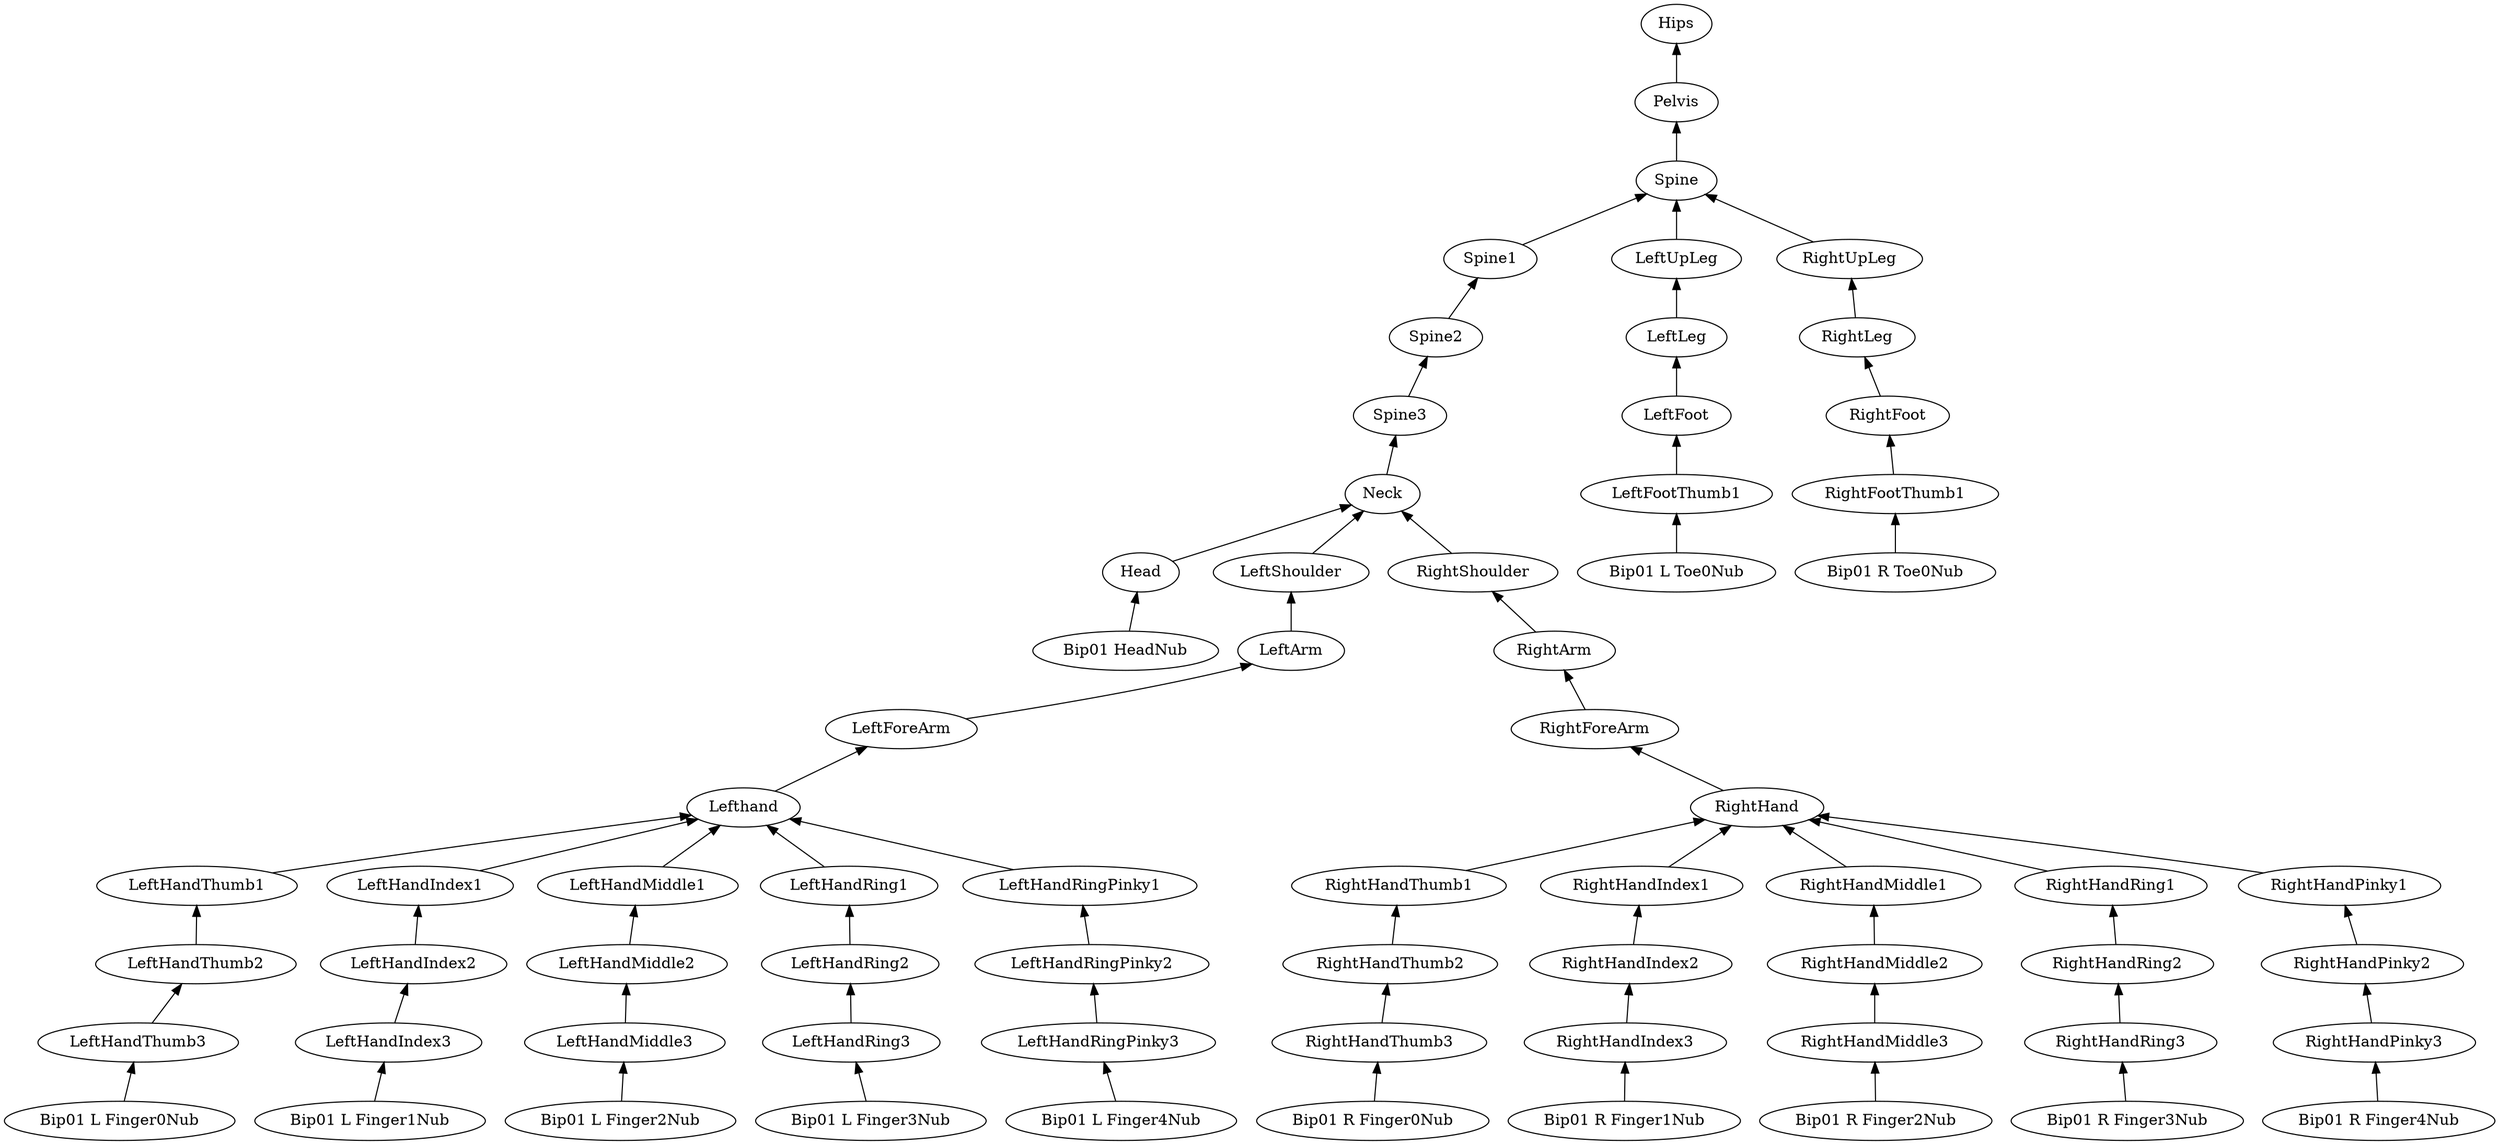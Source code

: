 digraph G {
	
	rankdir = BT

	0[label="Hips"]
	1[label="Pelvis"]
	2[label="Spine"]
	3[label="Spine1"]
	4[label="Spine2"]
	5[label="Spine3"]
	6[label="Neck"]
	7[label="Head"]
	8[label="Bip01 HeadNub"]
	9[label="LeftShoulder"]
	10[label="LeftArm"]
	11[label="LeftForeArm"]
	12[label="Lefthand"]
	13[label="LeftHandThumb1"]
	14[label="LeftHandThumb2"]
	15[label="LeftHandThumb3"]
	16[label="Bip01 L Finger0Nub"]
	17[label="LeftHandIndex1"]
	18[label="LeftHandIndex2"]
	19[label="LeftHandIndex3"]
	20[label="Bip01 L Finger1Nub"]
	21[label="LeftHandMiddle1"]
	22[label="LeftHandMiddle2"]
	23[label="LeftHandMiddle3"]
	24[label="Bip01 L Finger2Nub"]
	25[label="LeftHandRing1"]
	26[label="LeftHandRing2"]
	27[label="LeftHandRing3"]
	28[label="Bip01 L Finger3Nub"]
	29[label="LeftHandRingPinky1"]
	30[label="LeftHandRingPinky2"]
	31[label="LeftHandRingPinky3"]
	32[label="Bip01 L Finger4Nub"]
	33[label="RightShoulder"]
	34[label="RightArm"]
	35[label="RightForeArm"]
	36[label="RightHand"]
	37[label="RightHandThumb1"]
	38[label="RightHandThumb2"]
	39[label="RightHandThumb3"]
	40[label="Bip01 R Finger0Nub"]
	41[label="RightHandIndex1"]
	42[label="RightHandIndex2"]
	43[label="RightHandIndex3"]
	44[label="Bip01 R Finger1Nub"]
	45[label="RightHandMiddle1"]
	46[label="RightHandMiddle2"]
	47[label="RightHandMiddle3"]
	48[label="Bip01 R Finger2Nub"]
	49[label="RightHandRing1"]
	50[label="RightHandRing2"]
	51[label="RightHandRing3"]
	52[label="Bip01 R Finger3Nub"]
	53[label="RightHandPinky1"]
	54[label="RightHandPinky2"]
	55[label="RightHandPinky3"]
	56[label="Bip01 R Finger4Nub"]
	57[label="LeftUpLeg"]
	58[label="LeftLeg"]
	59[label="LeftFoot"]
	60[label="LeftFootThumb1"]
	61[label="Bip01 L Toe0Nub"]
	62[label="RightUpLeg"]
	63[label="RightLeg"]
	64[label="RightFoot"]
	65[label="RightFootThumb1"]
	66[label="Bip01 R Toe0Nub"]

	1 -> 0
	2 -> 1
	3 -> 2
	4 -> 3
	5 -> 4
	6 -> 5
	7 -> 6
	8 -> 7
	9 -> 6
	10 -> 9
	11 -> 10
	12 -> 11
	13 -> 12
	14 -> 13
	15 -> 14
	16 -> 15
	17 -> 12
	18 -> 17
	19 -> 18
	20 -> 19
	21 -> 12
	22 -> 21
	23 -> 22
	24 -> 23
	25 -> 12
	26 -> 25
	27 -> 26
	28 -> 27
	29 -> 12
	30 -> 29
	31 -> 30
	32 -> 31
	33 -> 6
	34 -> 33
	35 -> 34
	36 -> 35
	37 -> 36
	38 -> 37
	39 -> 38
	40 -> 39
	41 -> 36
	42 -> 41
	43 -> 42
	44 -> 43
	45 -> 36
	46 -> 45
	47 -> 46
	48 -> 47
	49 -> 36
	50 -> 49
	51 -> 50
	52 -> 51
	53 -> 36
	54 -> 53
	55 -> 54
	56 -> 55
	57 -> 2
	58 -> 57
	59 -> 58
	60 -> 59
	61 -> 60
	62 -> 2
	63 -> 62
	64 -> 63
	65 -> 64
	66 -> 65
}
